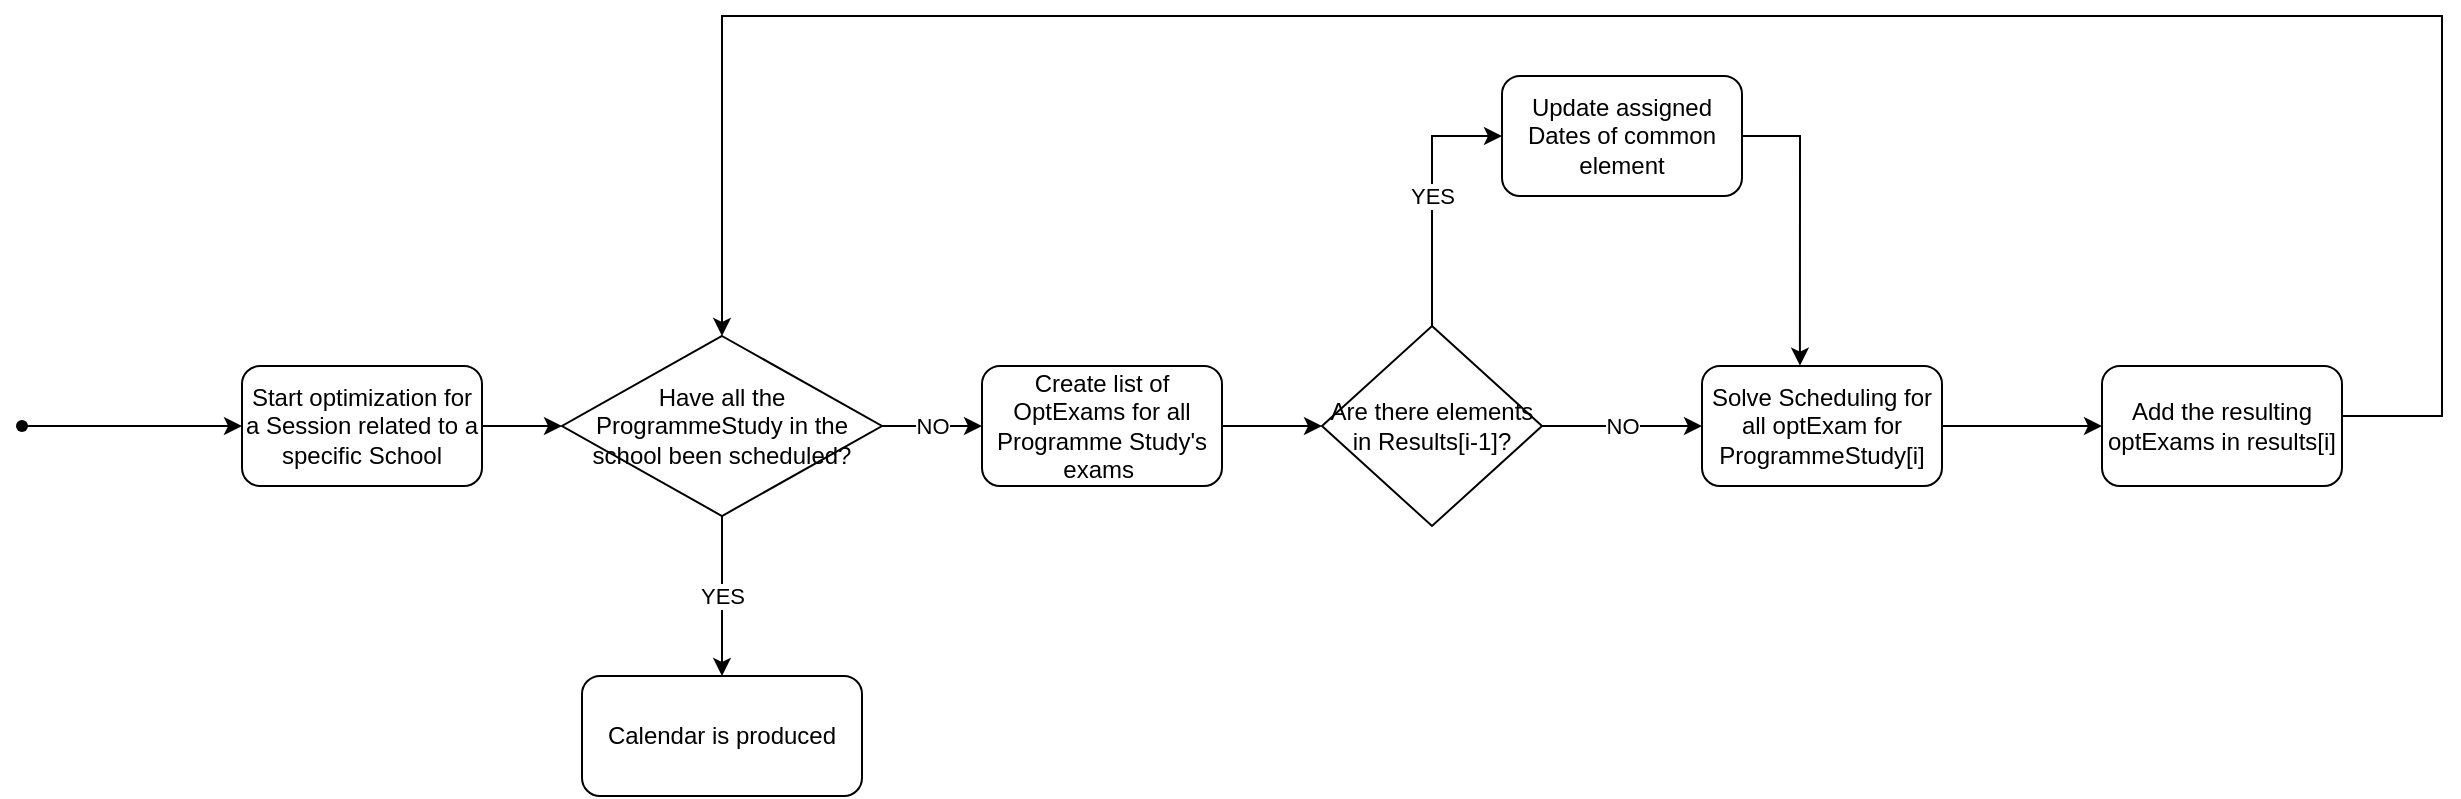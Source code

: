 <mxfile version="21.3.2" type="device">
  <diagram id="C5RBs43oDa-KdzZeNtuy" name="Page-1">
    <mxGraphModel dx="1235" dy="636" grid="1" gridSize="10" guides="1" tooltips="1" connect="1" arrows="1" fold="1" page="1" pageScale="1" pageWidth="827" pageHeight="1169" math="0" shadow="0">
      <root>
        <mxCell id="WIyWlLk6GJQsqaUBKTNV-0" />
        <mxCell id="WIyWlLk6GJQsqaUBKTNV-1" parent="WIyWlLk6GJQsqaUBKTNV-0" />
        <mxCell id="t3xSWHdkKv4YtAVHikGC-6" value="" style="edgeStyle=orthogonalEdgeStyle;rounded=0;orthogonalLoop=1;jettySize=auto;html=1;exitX=0.644;exitY=0.564;exitDx=0;exitDy=0;exitPerimeter=0;" edge="1" parent="WIyWlLk6GJQsqaUBKTNV-1" source="t3xSWHdkKv4YtAVHikGC-31" target="t3xSWHdkKv4YtAVHikGC-33">
          <mxGeometry relative="1" as="geometry">
            <mxPoint x="170" y="265" as="sourcePoint" />
            <mxPoint x="260" y="265" as="targetPoint" />
            <Array as="points">
              <mxPoint x="160" y="265" />
              <mxPoint x="160" y="265" />
            </Array>
          </mxGeometry>
        </mxCell>
        <mxCell id="t3xSWHdkKv4YtAVHikGC-9" value="NO" style="edgeStyle=orthogonalEdgeStyle;rounded=0;orthogonalLoop=1;jettySize=auto;html=1;exitX=1;exitY=0.5;exitDx=0;exitDy=0;" edge="1" parent="WIyWlLk6GJQsqaUBKTNV-1" source="t3xSWHdkKv4YtAVHikGC-24" target="t3xSWHdkKv4YtAVHikGC-8">
          <mxGeometry relative="1" as="geometry">
            <mxPoint x="530" y="260" as="sourcePoint" />
          </mxGeometry>
        </mxCell>
        <mxCell id="t3xSWHdkKv4YtAVHikGC-13" value="" style="edgeStyle=orthogonalEdgeStyle;rounded=0;orthogonalLoop=1;jettySize=auto;html=1;" edge="1" parent="WIyWlLk6GJQsqaUBKTNV-1" source="t3xSWHdkKv4YtAVHikGC-8" target="t3xSWHdkKv4YtAVHikGC-12">
          <mxGeometry relative="1" as="geometry" />
        </mxCell>
        <mxCell id="t3xSWHdkKv4YtAVHikGC-8" value="Create list of OptExams for all Programme Study&#39;s exams&amp;nbsp;" style="rounded=1;whiteSpace=wrap;html=1;" vertex="1" parent="WIyWlLk6GJQsqaUBKTNV-1">
          <mxGeometry x="590" y="235" width="120" height="60" as="geometry" />
        </mxCell>
        <mxCell id="t3xSWHdkKv4YtAVHikGC-15" value="NO" style="edgeStyle=orthogonalEdgeStyle;rounded=0;orthogonalLoop=1;jettySize=auto;html=1;" edge="1" parent="WIyWlLk6GJQsqaUBKTNV-1" source="t3xSWHdkKv4YtAVHikGC-12" target="t3xSWHdkKv4YtAVHikGC-14">
          <mxGeometry relative="1" as="geometry" />
        </mxCell>
        <mxCell id="t3xSWHdkKv4YtAVHikGC-17" value="YES" style="edgeStyle=orthogonalEdgeStyle;rounded=0;orthogonalLoop=1;jettySize=auto;html=1;entryX=0;entryY=0.5;entryDx=0;entryDy=0;" edge="1" parent="WIyWlLk6GJQsqaUBKTNV-1" source="t3xSWHdkKv4YtAVHikGC-12" target="t3xSWHdkKv4YtAVHikGC-16">
          <mxGeometry relative="1" as="geometry">
            <Array as="points">
              <mxPoint x="815" y="120" />
            </Array>
          </mxGeometry>
        </mxCell>
        <mxCell id="t3xSWHdkKv4YtAVHikGC-12" value="Are there elements in Results[i-1]?" style="rhombus;whiteSpace=wrap;html=1;" vertex="1" parent="WIyWlLk6GJQsqaUBKTNV-1">
          <mxGeometry x="760" y="215" width="110" height="100" as="geometry" />
        </mxCell>
        <mxCell id="t3xSWHdkKv4YtAVHikGC-27" value="" style="edgeStyle=orthogonalEdgeStyle;rounded=0;orthogonalLoop=1;jettySize=auto;html=1;" edge="1" parent="WIyWlLk6GJQsqaUBKTNV-1" source="t3xSWHdkKv4YtAVHikGC-14" target="t3xSWHdkKv4YtAVHikGC-26">
          <mxGeometry relative="1" as="geometry" />
        </mxCell>
        <mxCell id="t3xSWHdkKv4YtAVHikGC-14" value="Solve Scheduling for all optExam for ProgrammeStudy[i]" style="rounded=1;whiteSpace=wrap;html=1;" vertex="1" parent="WIyWlLk6GJQsqaUBKTNV-1">
          <mxGeometry x="950" y="235" width="120" height="60" as="geometry" />
        </mxCell>
        <mxCell id="t3xSWHdkKv4YtAVHikGC-19" value="" style="edgeStyle=orthogonalEdgeStyle;rounded=0;orthogonalLoop=1;jettySize=auto;html=1;entryX=0.408;entryY=-0.003;entryDx=0;entryDy=0;entryPerimeter=0;exitX=1;exitY=0.5;exitDx=0;exitDy=0;" edge="1" parent="WIyWlLk6GJQsqaUBKTNV-1" source="t3xSWHdkKv4YtAVHikGC-16" target="t3xSWHdkKv4YtAVHikGC-14">
          <mxGeometry relative="1" as="geometry">
            <mxPoint x="955" y="80" as="targetPoint" />
          </mxGeometry>
        </mxCell>
        <mxCell id="t3xSWHdkKv4YtAVHikGC-16" value="Update assigned Dates of common element" style="rounded=1;whiteSpace=wrap;html=1;" vertex="1" parent="WIyWlLk6GJQsqaUBKTNV-1">
          <mxGeometry x="850" y="90" width="120" height="60" as="geometry" />
        </mxCell>
        <mxCell id="t3xSWHdkKv4YtAVHikGC-30" value="YES" style="edgeStyle=orthogonalEdgeStyle;rounded=0;orthogonalLoop=1;jettySize=auto;html=1;" edge="1" parent="WIyWlLk6GJQsqaUBKTNV-1" source="t3xSWHdkKv4YtAVHikGC-24" target="t3xSWHdkKv4YtAVHikGC-32">
          <mxGeometry relative="1" as="geometry">
            <mxPoint x="460" y="435" as="targetPoint" />
          </mxGeometry>
        </mxCell>
        <mxCell id="t3xSWHdkKv4YtAVHikGC-24" value="Have all the ProgrammeStudy in the school been scheduled?" style="rhombus;whiteSpace=wrap;html=1;" vertex="1" parent="WIyWlLk6GJQsqaUBKTNV-1">
          <mxGeometry x="380" y="220" width="160" height="90" as="geometry" />
        </mxCell>
        <mxCell id="t3xSWHdkKv4YtAVHikGC-28" style="edgeStyle=orthogonalEdgeStyle;rounded=0;orthogonalLoop=1;jettySize=auto;html=1;entryX=0.5;entryY=0;entryDx=0;entryDy=0;" edge="1" parent="WIyWlLk6GJQsqaUBKTNV-1" source="t3xSWHdkKv4YtAVHikGC-26" target="t3xSWHdkKv4YtAVHikGC-24">
          <mxGeometry relative="1" as="geometry">
            <Array as="points">
              <mxPoint x="1320" y="260" />
              <mxPoint x="1320" y="60" />
              <mxPoint x="460" y="60" />
            </Array>
          </mxGeometry>
        </mxCell>
        <mxCell id="t3xSWHdkKv4YtAVHikGC-26" value="Add the resulting optExams in results[i]" style="whiteSpace=wrap;html=1;rounded=1;" vertex="1" parent="WIyWlLk6GJQsqaUBKTNV-1">
          <mxGeometry x="1150" y="235" width="120" height="60" as="geometry" />
        </mxCell>
        <mxCell id="t3xSWHdkKv4YtAVHikGC-31" value="" style="shape=waypoint;sketch=0;size=6;pointerEvents=1;points=[];fillColor=default;resizable=0;rotatable=0;perimeter=centerPerimeter;snapToPoint=1;fontSize=17;" vertex="1" parent="WIyWlLk6GJQsqaUBKTNV-1">
          <mxGeometry x="100" y="255" width="20" height="20" as="geometry" />
        </mxCell>
        <mxCell id="t3xSWHdkKv4YtAVHikGC-32" value="Calendar is produced" style="rounded=1;whiteSpace=wrap;html=1;" vertex="1" parent="WIyWlLk6GJQsqaUBKTNV-1">
          <mxGeometry x="390" y="390" width="140" height="60" as="geometry" />
        </mxCell>
        <mxCell id="t3xSWHdkKv4YtAVHikGC-34" style="edgeStyle=orthogonalEdgeStyle;rounded=0;orthogonalLoop=1;jettySize=auto;html=1;entryX=0;entryY=0.5;entryDx=0;entryDy=0;" edge="1" parent="WIyWlLk6GJQsqaUBKTNV-1" source="t3xSWHdkKv4YtAVHikGC-33" target="t3xSWHdkKv4YtAVHikGC-24">
          <mxGeometry relative="1" as="geometry" />
        </mxCell>
        <mxCell id="t3xSWHdkKv4YtAVHikGC-33" value="Start optimization for a Session related to a specific School" style="rounded=1;whiteSpace=wrap;html=1;" vertex="1" parent="WIyWlLk6GJQsqaUBKTNV-1">
          <mxGeometry x="220" y="235" width="120" height="60" as="geometry" />
        </mxCell>
      </root>
    </mxGraphModel>
  </diagram>
</mxfile>
